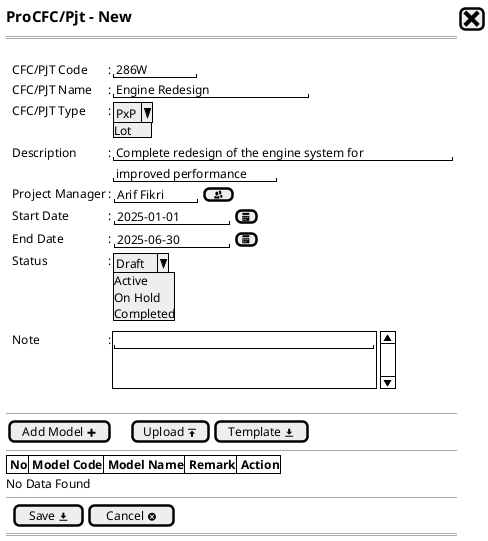 @startsalt
{
  <size:15><b>ProCFC/Pjt - New|[<size:25><&x>]|*
  ==
  .
  {
    .|CFC/PJT Code       |: |"286W      "|*
    .|CFC/PJT Name       |: |"Engine Redesign         "|*
    .|CFC/PJT Type       |: |{| ^PxP^Lot^ }|* 
    .
    .|Description        |: |"Complete redesign of the engine system for"|*
    .|.|.|"improved performance"|*
    .|Project Manager    |: {|"Arif Fikri"|[ <&people>]|}*
    .|Start Date         |: {|"  2025-01-01  "|[<&calendar>]|}*
    .|End Date           |: {|"  2025-06-30  "|[<&calendar>]|}*
    
    
    
    .|Status             |: |{| ^Draft^Active^On Hold^Completed^ }|*
    .
    .
    .
    .|Note               |: {SI|"                                "
    .
    .|}*
  }
  .
  --
  {
    [Add Model <&plus>]|.|.|.|[Upload <&data-transfer-upload>]| [Template <&data-transfer-download>]|*
  }
  --
  {#
    |<b> No |<b> Model Code |<b> Model Name     |<b> Remark |<b> Action |*|*|*|*
  }
  No Data Found
  --
  {
  .|[ Save <&data-transfer-download>] |  [Cancel <&circle-x> ]|*
  }
==
}
@endsalt